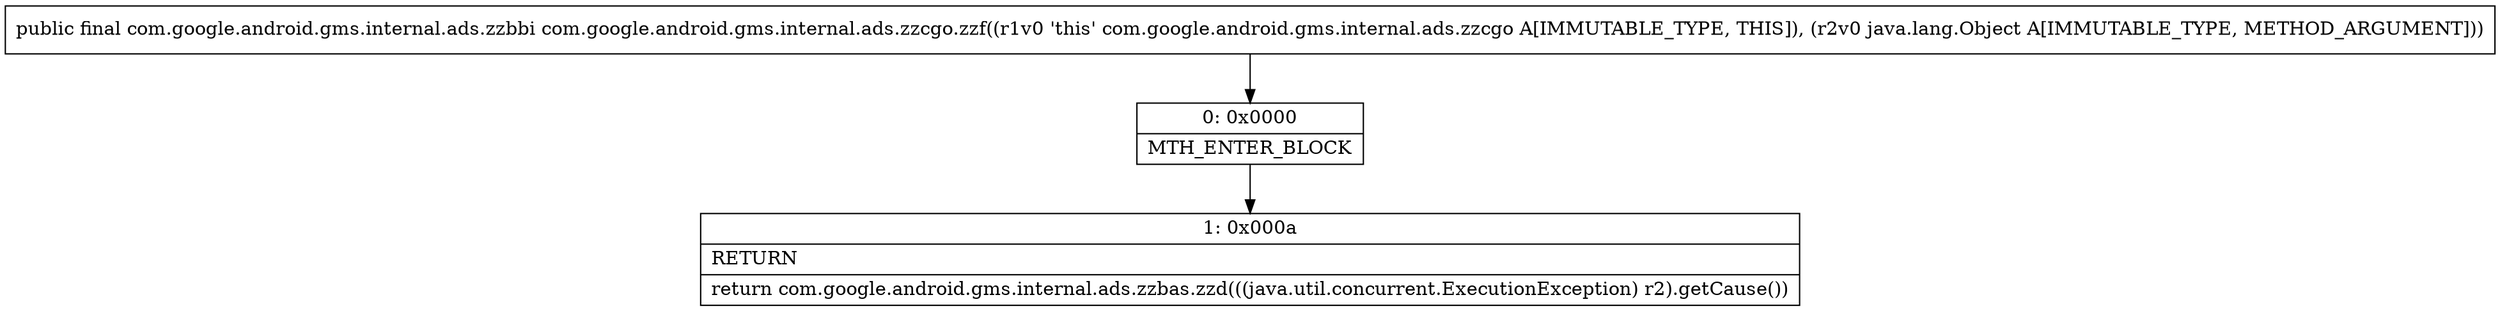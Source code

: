 digraph "CFG forcom.google.android.gms.internal.ads.zzcgo.zzf(Ljava\/lang\/Object;)Lcom\/google\/android\/gms\/internal\/ads\/zzbbi;" {
Node_0 [shape=record,label="{0\:\ 0x0000|MTH_ENTER_BLOCK\l}"];
Node_1 [shape=record,label="{1\:\ 0x000a|RETURN\l|return com.google.android.gms.internal.ads.zzbas.zzd(((java.util.concurrent.ExecutionException) r2).getCause())\l}"];
MethodNode[shape=record,label="{public final com.google.android.gms.internal.ads.zzbbi com.google.android.gms.internal.ads.zzcgo.zzf((r1v0 'this' com.google.android.gms.internal.ads.zzcgo A[IMMUTABLE_TYPE, THIS]), (r2v0 java.lang.Object A[IMMUTABLE_TYPE, METHOD_ARGUMENT])) }"];
MethodNode -> Node_0;
Node_0 -> Node_1;
}

